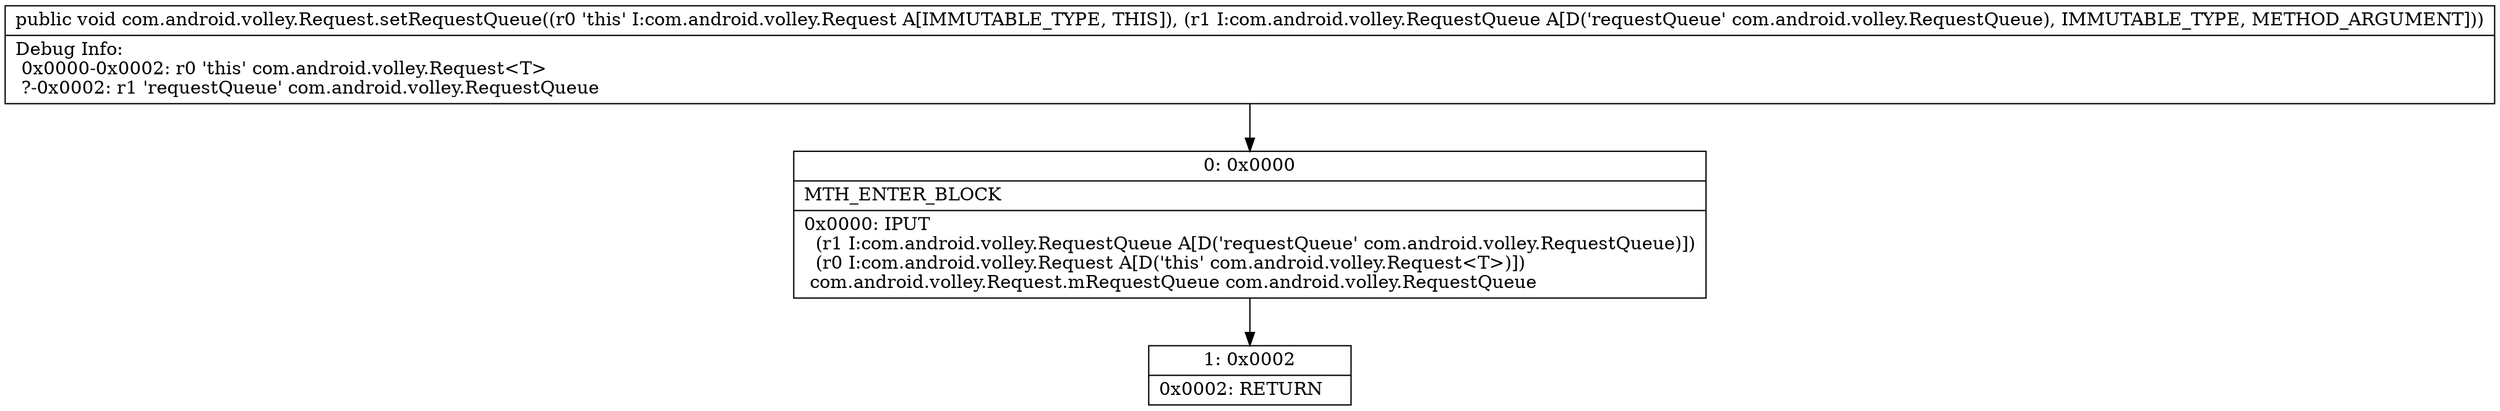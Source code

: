 digraph "CFG forcom.android.volley.Request.setRequestQueue(Lcom\/android\/volley\/RequestQueue;)V" {
Node_0 [shape=record,label="{0\:\ 0x0000|MTH_ENTER_BLOCK\l|0x0000: IPUT  \l  (r1 I:com.android.volley.RequestQueue A[D('requestQueue' com.android.volley.RequestQueue)])\l  (r0 I:com.android.volley.Request A[D('this' com.android.volley.Request\<T\>)])\l com.android.volley.Request.mRequestQueue com.android.volley.RequestQueue \l}"];
Node_1 [shape=record,label="{1\:\ 0x0002|0x0002: RETURN   \l}"];
MethodNode[shape=record,label="{public void com.android.volley.Request.setRequestQueue((r0 'this' I:com.android.volley.Request A[IMMUTABLE_TYPE, THIS]), (r1 I:com.android.volley.RequestQueue A[D('requestQueue' com.android.volley.RequestQueue), IMMUTABLE_TYPE, METHOD_ARGUMENT]))  | Debug Info:\l  0x0000\-0x0002: r0 'this' com.android.volley.Request\<T\>\l  ?\-0x0002: r1 'requestQueue' com.android.volley.RequestQueue\l}"];
MethodNode -> Node_0;
Node_0 -> Node_1;
}

